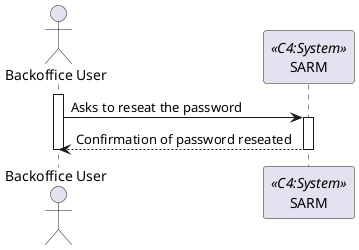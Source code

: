 @startuml ssdlevel1

actor "Backoffice User" as Admin
participant SYS as "SARM" <<C4:System>>

activate Admin

    Admin -> SYS : Asks to reseat the password
    activate SYS
        
        SYS-->Admin: Confirmation of password reseated
    deactivate SYS
deactivate Admin

@enduml